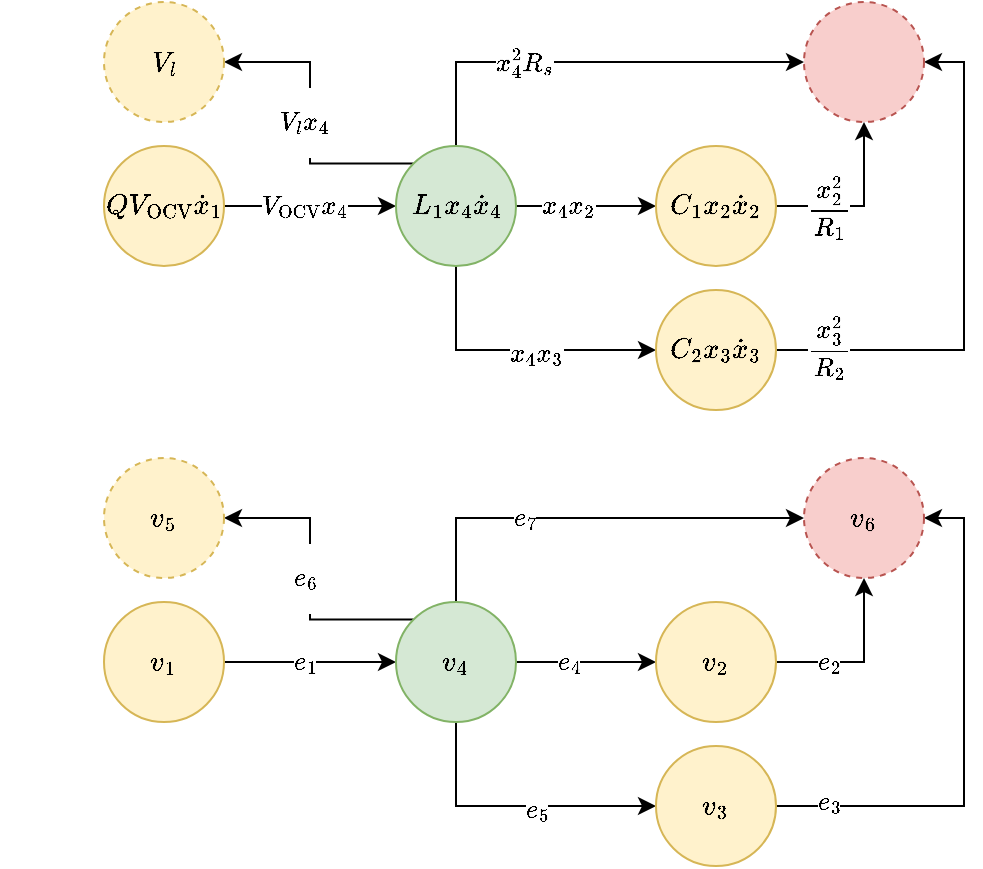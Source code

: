 <mxfile version="13.7.9" type="device"><diagram id="qkD1Uyv4oJS3TJNYdxAf" name="Page-1"><mxGraphModel dx="582" dy="1662" grid="1" gridSize="12" guides="1" tooltips="1" connect="1" arrows="1" fold="1" page="1" pageScale="1" pageWidth="850" pageHeight="1100" math="1" shadow="0"><root><mxCell id="0"/><mxCell id="1" parent="0"/><mxCell id="pF6RNVTO3l9M0UAf_P5S-3" style="edgeStyle=orthogonalEdgeStyle;rounded=0;orthogonalLoop=1;jettySize=auto;html=1;exitX=1;exitY=0.5;exitDx=0;exitDy=0;entryX=0;entryY=0.5;entryDx=0;entryDy=0;" parent="1" source="pF6RNVTO3l9M0UAf_P5S-1" target="pF6RNVTO3l9M0UAf_P5S-2" edge="1"><mxGeometry relative="1" as="geometry"/></mxCell><mxCell id="pF6RNVTO3l9M0UAf_P5S-4" value="$$V_\text{OCV}x_4$$" style="edgeLabel;html=1;align=center;verticalAlign=middle;resizable=0;points=[];" parent="pF6RNVTO3l9M0UAf_P5S-3" vertex="1" connectable="0"><mxGeometry x="-0.746" relative="1" as="geometry"><mxPoint x="28.57" as="offset"/></mxGeometry></mxCell><mxCell id="pF6RNVTO3l9M0UAf_P5S-1" value="$$QV_{\text{OCV}}\dot{x}_1$$" style="ellipse;whiteSpace=wrap;html=1;aspect=fixed;fillColor=#fff2cc;strokeColor=#d6b656;" parent="1" vertex="1"><mxGeometry x="34" y="156" width="60" height="60" as="geometry"/></mxCell><mxCell id="pF6RNVTO3l9M0UAf_P5S-7" style="edgeStyle=orthogonalEdgeStyle;rounded=0;orthogonalLoop=1;jettySize=auto;html=1;exitX=1;exitY=0.5;exitDx=0;exitDy=0;entryX=0;entryY=0.5;entryDx=0;entryDy=0;" parent="1" source="pF6RNVTO3l9M0UAf_P5S-2" target="pF6RNVTO3l9M0UAf_P5S-5" edge="1"><mxGeometry relative="1" as="geometry"/></mxCell><mxCell id="pF6RNVTO3l9M0UAf_P5S-13" value="$$x_4x_2$$" style="edgeLabel;html=1;align=center;verticalAlign=middle;resizable=0;points=[];" parent="pF6RNVTO3l9M0UAf_P5S-7" vertex="1" connectable="0"><mxGeometry x="-0.262" relative="1" as="geometry"><mxPoint as="offset"/></mxGeometry></mxCell><mxCell id="pF6RNVTO3l9M0UAf_P5S-8" style="edgeStyle=orthogonalEdgeStyle;rounded=0;orthogonalLoop=1;jettySize=auto;html=1;exitX=0.5;exitY=1;exitDx=0;exitDy=0;entryX=0;entryY=0.5;entryDx=0;entryDy=0;" parent="1" source="pF6RNVTO3l9M0UAf_P5S-2" target="pF6RNVTO3l9M0UAf_P5S-6" edge="1"><mxGeometry relative="1" as="geometry"/></mxCell><mxCell id="pF6RNVTO3l9M0UAf_P5S-14" value="$$x_4x_3$$" style="edgeLabel;html=1;align=center;verticalAlign=middle;resizable=0;points=[];" parent="pF6RNVTO3l9M0UAf_P5S-8" vertex="1" connectable="0"><mxGeometry x="0.155" y="-2" relative="1" as="geometry"><mxPoint as="offset"/></mxGeometry></mxCell><mxCell id="pF6RNVTO3l9M0UAf_P5S-11" style="edgeStyle=orthogonalEdgeStyle;rounded=0;orthogonalLoop=1;jettySize=auto;html=1;exitX=0.5;exitY=0;exitDx=0;exitDy=0;entryX=0;entryY=0.5;entryDx=0;entryDy=0;" parent="1" source="pF6RNVTO3l9M0UAf_P5S-2" target="pF6RNVTO3l9M0UAf_P5S-10" edge="1"><mxGeometry relative="1" as="geometry"/></mxCell><mxCell id="pF6RNVTO3l9M0UAf_P5S-12" value="$$x_4^2R_s$$" style="edgeLabel;html=1;align=center;verticalAlign=middle;resizable=0;points=[];" parent="pF6RNVTO3l9M0UAf_P5S-11" vertex="1" connectable="0"><mxGeometry x="-0.439" y="-15" relative="1" as="geometry"><mxPoint x="15" y="-15" as="offset"/></mxGeometry></mxCell><mxCell id="pF6RNVTO3l9M0UAf_P5S-20" style="edgeStyle=orthogonalEdgeStyle;rounded=0;orthogonalLoop=1;jettySize=auto;html=1;exitX=0;exitY=0;exitDx=0;exitDy=0;entryX=1;entryY=0.5;entryDx=0;entryDy=0;" parent="1" source="pF6RNVTO3l9M0UAf_P5S-2" target="pF6RNVTO3l9M0UAf_P5S-19" edge="1"><mxGeometry relative="1" as="geometry"/></mxCell><mxCell id="pF6RNVTO3l9M0UAf_P5S-21" value="$$V_lx_4$$" style="edgeLabel;html=1;align=center;verticalAlign=middle;resizable=0;points=[];" parent="pF6RNVTO3l9M0UAf_P5S-20" vertex="1" connectable="0"><mxGeometry x="-0.288" y="-15" relative="1" as="geometry"><mxPoint x="-18" y="-20.56" as="offset"/></mxGeometry></mxCell><mxCell id="pF6RNVTO3l9M0UAf_P5S-2" value="$$L_1x_4\dot{x}_4$$" style="ellipse;whiteSpace=wrap;html=1;aspect=fixed;fillColor=#d5e8d4;strokeColor=#82b366;" parent="1" vertex="1"><mxGeometry x="180" y="156" width="60" height="60" as="geometry"/></mxCell><mxCell id="pF6RNVTO3l9M0UAf_P5S-15" style="edgeStyle=orthogonalEdgeStyle;rounded=0;orthogonalLoop=1;jettySize=auto;html=1;exitX=1;exitY=0.5;exitDx=0;exitDy=0;entryX=0.5;entryY=1;entryDx=0;entryDy=0;" parent="1" source="pF6RNVTO3l9M0UAf_P5S-5" target="pF6RNVTO3l9M0UAf_P5S-10" edge="1"><mxGeometry relative="1" as="geometry"/></mxCell><mxCell id="pF6RNVTO3l9M0UAf_P5S-16" value="$$\frac{x_2^2}{R_1}$$" style="edgeLabel;html=1;align=center;verticalAlign=middle;resizable=0;points=[];" parent="pF6RNVTO3l9M0UAf_P5S-15" vertex="1" connectable="0"><mxGeometry x="-0.147" y="1" relative="1" as="geometry"><mxPoint x="-10.67" y="1" as="offset"/></mxGeometry></mxCell><mxCell id="pF6RNVTO3l9M0UAf_P5S-5" value="$$C_1x_2\dot{x}_2$$" style="ellipse;whiteSpace=wrap;html=1;aspect=fixed;fillColor=#fff2cc;strokeColor=#d6b656;" parent="1" vertex="1"><mxGeometry x="310" y="156" width="60" height="60" as="geometry"/></mxCell><mxCell id="pF6RNVTO3l9M0UAf_P5S-17" style="edgeStyle=orthogonalEdgeStyle;rounded=0;orthogonalLoop=1;jettySize=auto;html=1;exitX=1;exitY=0.5;exitDx=0;exitDy=0;entryX=1;entryY=0.5;entryDx=0;entryDy=0;" parent="1" source="pF6RNVTO3l9M0UAf_P5S-6" target="pF6RNVTO3l9M0UAf_P5S-10" edge="1"><mxGeometry relative="1" as="geometry"/></mxCell><mxCell id="pF6RNVTO3l9M0UAf_P5S-18" value="$$\frac{x_3^2}{R_2}$$" style="edgeLabel;html=1;align=center;verticalAlign=middle;resizable=0;points=[];" parent="pF6RNVTO3l9M0UAf_P5S-17" vertex="1" connectable="0"><mxGeometry x="-0.8" y="2" relative="1" as="geometry"><mxPoint as="offset"/></mxGeometry></mxCell><mxCell id="pF6RNVTO3l9M0UAf_P5S-6" value="$$C_2x_3\dot{x}_3$$" style="ellipse;whiteSpace=wrap;html=1;aspect=fixed;fillColor=#fff2cc;strokeColor=#d6b656;" parent="1" vertex="1"><mxGeometry x="310" y="228" width="60" height="60" as="geometry"/></mxCell><mxCell id="pF6RNVTO3l9M0UAf_P5S-10" value="" style="ellipse;whiteSpace=wrap;html=1;aspect=fixed;dashed=1;fillColor=#f8cecc;strokeColor=#b85450;" parent="1" vertex="1"><mxGeometry x="384" y="84" width="60" height="60" as="geometry"/></mxCell><mxCell id="pF6RNVTO3l9M0UAf_P5S-19" value="$$V_l$$" style="ellipse;whiteSpace=wrap;html=1;aspect=fixed;fillColor=#fff2cc;strokeColor=#d6b656;dashed=1;" parent="1" vertex="1"><mxGeometry x="34" y="84" width="60" height="60" as="geometry"/></mxCell><mxCell id="jb8R29E-0WTbLKNGENXM-1" style="edgeStyle=orthogonalEdgeStyle;rounded=0;orthogonalLoop=1;jettySize=auto;html=1;exitX=1;exitY=0.5;exitDx=0;exitDy=0;entryX=0;entryY=0.5;entryDx=0;entryDy=0;" parent="1" source="jb8R29E-0WTbLKNGENXM-3" target="jb8R29E-0WTbLKNGENXM-12" edge="1"><mxGeometry relative="1" as="geometry"/></mxCell><mxCell id="jb8R29E-0WTbLKNGENXM-2" value="$$e_1$$" style="edgeLabel;html=1;align=center;verticalAlign=middle;resizable=0;points=[];" parent="jb8R29E-0WTbLKNGENXM-1" vertex="1" connectable="0"><mxGeometry x="-0.746" relative="1" as="geometry"><mxPoint x="28.57" as="offset"/></mxGeometry></mxCell><mxCell id="jb8R29E-0WTbLKNGENXM-3" value="$$v_1$$" style="ellipse;whiteSpace=wrap;html=1;aspect=fixed;fillColor=#fff2cc;strokeColor=#d6b656;" parent="1" vertex="1"><mxGeometry x="34" y="384" width="60" height="60" as="geometry"/></mxCell><mxCell id="jb8R29E-0WTbLKNGENXM-4" style="edgeStyle=orthogonalEdgeStyle;rounded=0;orthogonalLoop=1;jettySize=auto;html=1;exitX=1;exitY=0.5;exitDx=0;exitDy=0;entryX=0;entryY=0.5;entryDx=0;entryDy=0;" parent="1" source="jb8R29E-0WTbLKNGENXM-12" target="jb8R29E-0WTbLKNGENXM-15" edge="1"><mxGeometry relative="1" as="geometry"/></mxCell><mxCell id="jb8R29E-0WTbLKNGENXM-5" value="$$e_4$$" style="edgeLabel;html=1;align=center;verticalAlign=middle;resizable=0;points=[];" parent="jb8R29E-0WTbLKNGENXM-4" vertex="1" connectable="0"><mxGeometry x="-0.262" relative="1" as="geometry"><mxPoint as="offset"/></mxGeometry></mxCell><mxCell id="jb8R29E-0WTbLKNGENXM-6" style="edgeStyle=orthogonalEdgeStyle;rounded=0;orthogonalLoop=1;jettySize=auto;html=1;exitX=0.5;exitY=1;exitDx=0;exitDy=0;entryX=0;entryY=0.5;entryDx=0;entryDy=0;" parent="1" source="jb8R29E-0WTbLKNGENXM-12" target="jb8R29E-0WTbLKNGENXM-18" edge="1"><mxGeometry relative="1" as="geometry"/></mxCell><mxCell id="jb8R29E-0WTbLKNGENXM-7" value="$$e_5$$" style="edgeLabel;html=1;align=center;verticalAlign=middle;resizable=0;points=[];" parent="jb8R29E-0WTbLKNGENXM-6" vertex="1" connectable="0"><mxGeometry x="0.155" y="-2" relative="1" as="geometry"><mxPoint as="offset"/></mxGeometry></mxCell><mxCell id="jb8R29E-0WTbLKNGENXM-8" style="edgeStyle=orthogonalEdgeStyle;rounded=0;orthogonalLoop=1;jettySize=auto;html=1;exitX=0.5;exitY=0;exitDx=0;exitDy=0;entryX=0;entryY=0.5;entryDx=0;entryDy=0;" parent="1" source="jb8R29E-0WTbLKNGENXM-12" target="jb8R29E-0WTbLKNGENXM-19" edge="1"><mxGeometry relative="1" as="geometry"/></mxCell><mxCell id="jb8R29E-0WTbLKNGENXM-9" value="$$e_7$$" style="edgeLabel;html=1;align=center;verticalAlign=middle;resizable=0;points=[];" parent="jb8R29E-0WTbLKNGENXM-8" vertex="1" connectable="0"><mxGeometry x="-0.439" y="-15" relative="1" as="geometry"><mxPoint x="15" y="-15" as="offset"/></mxGeometry></mxCell><mxCell id="jb8R29E-0WTbLKNGENXM-10" style="edgeStyle=orthogonalEdgeStyle;rounded=0;orthogonalLoop=1;jettySize=auto;html=1;exitX=0;exitY=0;exitDx=0;exitDy=0;entryX=1;entryY=0.5;entryDx=0;entryDy=0;" parent="1" source="jb8R29E-0WTbLKNGENXM-12" target="jb8R29E-0WTbLKNGENXM-20" edge="1"><mxGeometry relative="1" as="geometry"/></mxCell><mxCell id="jb8R29E-0WTbLKNGENXM-11" value="$$e_6$$" style="edgeLabel;html=1;align=center;verticalAlign=middle;resizable=0;points=[];" parent="jb8R29E-0WTbLKNGENXM-10" vertex="1" connectable="0"><mxGeometry x="-0.288" y="-15" relative="1" as="geometry"><mxPoint x="-18" y="-20.56" as="offset"/></mxGeometry></mxCell><mxCell id="jb8R29E-0WTbLKNGENXM-12" value="$$v_4$$" style="ellipse;whiteSpace=wrap;html=1;aspect=fixed;fillColor=#d5e8d4;strokeColor=#82b366;" parent="1" vertex="1"><mxGeometry x="180" y="384" width="60" height="60" as="geometry"/></mxCell><mxCell id="jb8R29E-0WTbLKNGENXM-13" style="edgeStyle=orthogonalEdgeStyle;rounded=0;orthogonalLoop=1;jettySize=auto;html=1;exitX=1;exitY=0.5;exitDx=0;exitDy=0;entryX=0.5;entryY=1;entryDx=0;entryDy=0;" parent="1" source="jb8R29E-0WTbLKNGENXM-15" target="jb8R29E-0WTbLKNGENXM-19" edge="1"><mxGeometry relative="1" as="geometry"/></mxCell><mxCell id="jb8R29E-0WTbLKNGENXM-14" value="$$e_2$$" style="edgeLabel;html=1;align=center;verticalAlign=middle;resizable=0;points=[];" parent="jb8R29E-0WTbLKNGENXM-13" vertex="1" connectable="0"><mxGeometry x="-0.147" y="1" relative="1" as="geometry"><mxPoint x="-10.67" y="1" as="offset"/></mxGeometry></mxCell><mxCell id="jb8R29E-0WTbLKNGENXM-15" value="$$v_2$$" style="ellipse;whiteSpace=wrap;html=1;aspect=fixed;fillColor=#fff2cc;strokeColor=#d6b656;" parent="1" vertex="1"><mxGeometry x="310" y="384" width="60" height="60" as="geometry"/></mxCell><mxCell id="jb8R29E-0WTbLKNGENXM-16" style="edgeStyle=orthogonalEdgeStyle;rounded=0;orthogonalLoop=1;jettySize=auto;html=1;exitX=1;exitY=0.5;exitDx=0;exitDy=0;entryX=1;entryY=0.5;entryDx=0;entryDy=0;" parent="1" source="jb8R29E-0WTbLKNGENXM-18" target="jb8R29E-0WTbLKNGENXM-19" edge="1"><mxGeometry relative="1" as="geometry"/></mxCell><mxCell id="jb8R29E-0WTbLKNGENXM-17" value="$$e_3$$" style="edgeLabel;html=1;align=center;verticalAlign=middle;resizable=0;points=[];" parent="jb8R29E-0WTbLKNGENXM-16" vertex="1" connectable="0"><mxGeometry x="-0.8" y="2" relative="1" as="geometry"><mxPoint as="offset"/></mxGeometry></mxCell><mxCell id="jb8R29E-0WTbLKNGENXM-18" value="$$v_3$$" style="ellipse;whiteSpace=wrap;html=1;aspect=fixed;fillColor=#fff2cc;strokeColor=#d6b656;" parent="1" vertex="1"><mxGeometry x="310" y="456" width="60" height="60" as="geometry"/></mxCell><mxCell id="jb8R29E-0WTbLKNGENXM-19" value="$$v_6$$" style="ellipse;whiteSpace=wrap;html=1;aspect=fixed;dashed=1;fillColor=#f8cecc;strokeColor=#b85450;" parent="1" vertex="1"><mxGeometry x="384" y="312" width="60" height="60" as="geometry"/></mxCell><mxCell id="jb8R29E-0WTbLKNGENXM-20" value="$$v_5$$" style="ellipse;whiteSpace=wrap;html=1;aspect=fixed;fillColor=#fff2cc;strokeColor=#d6b656;dashed=1;" parent="1" vertex="1"><mxGeometry x="34" y="312" width="60" height="60" as="geometry"/></mxCell></root></mxGraphModel></diagram></mxfile>